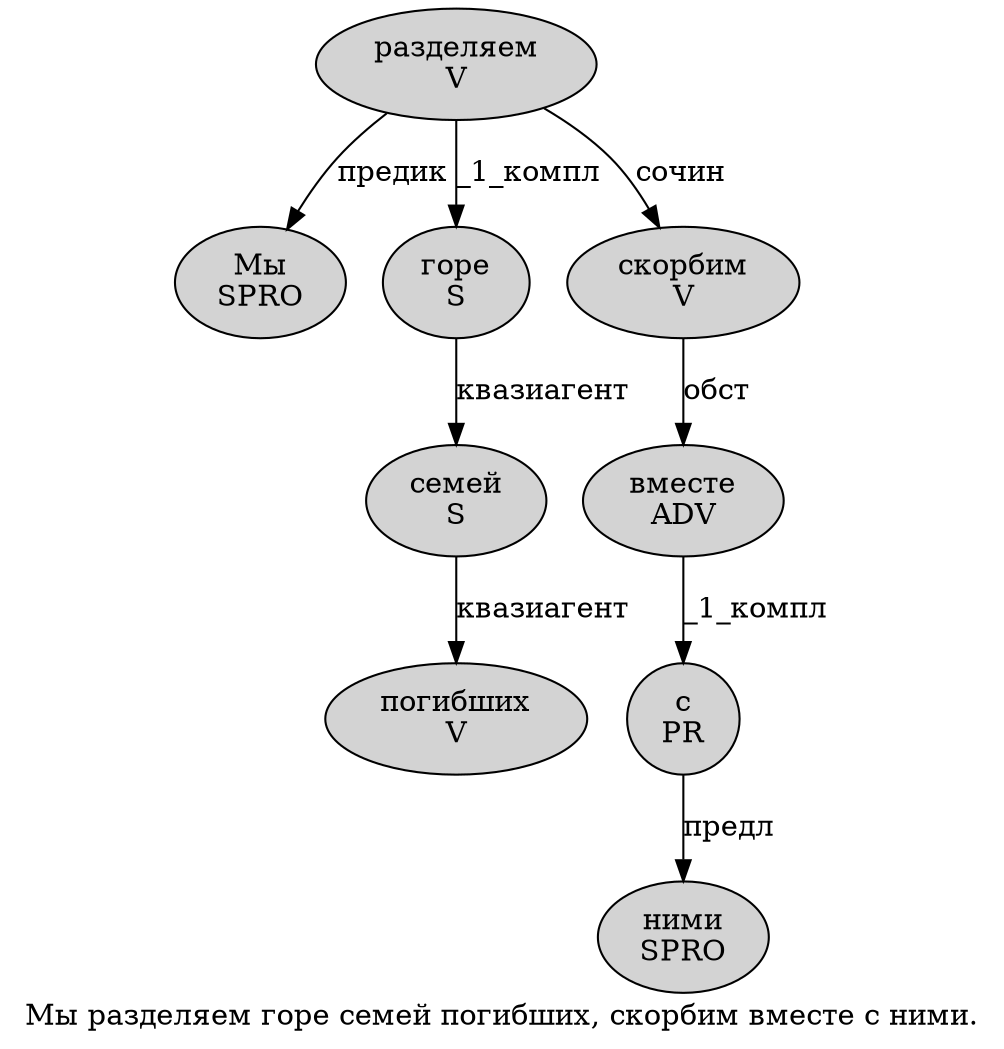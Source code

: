 digraph SENTENCE_1214 {
	graph [label="Мы разделяем горе семей погибших, скорбим вместе с ними."]
	node [style=filled]
		0 [label="Мы
SPRO" color="" fillcolor=lightgray penwidth=1 shape=ellipse]
		1 [label="разделяем
V" color="" fillcolor=lightgray penwidth=1 shape=ellipse]
		2 [label="горе
S" color="" fillcolor=lightgray penwidth=1 shape=ellipse]
		3 [label="семей
S" color="" fillcolor=lightgray penwidth=1 shape=ellipse]
		4 [label="погибших
V" color="" fillcolor=lightgray penwidth=1 shape=ellipse]
		6 [label="скорбим
V" color="" fillcolor=lightgray penwidth=1 shape=ellipse]
		7 [label="вместе
ADV" color="" fillcolor=lightgray penwidth=1 shape=ellipse]
		8 [label="с
PR" color="" fillcolor=lightgray penwidth=1 shape=ellipse]
		9 [label="ними
SPRO" color="" fillcolor=lightgray penwidth=1 shape=ellipse]
			1 -> 0 [label="предик"]
			1 -> 2 [label="_1_компл"]
			1 -> 6 [label="сочин"]
			3 -> 4 [label="квазиагент"]
			6 -> 7 [label="обст"]
			7 -> 8 [label="_1_компл"]
			8 -> 9 [label="предл"]
			2 -> 3 [label="квазиагент"]
}
